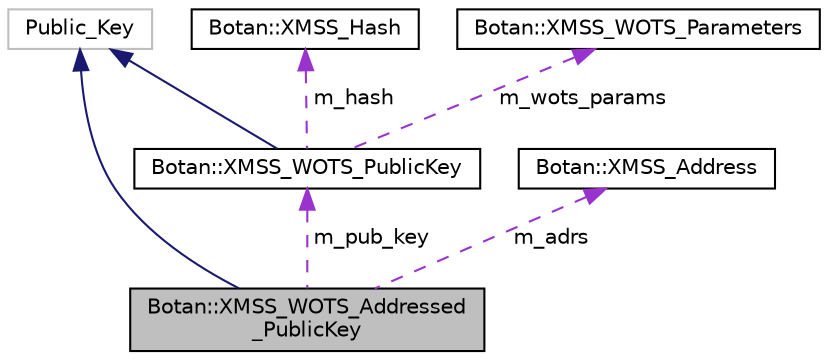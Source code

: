 digraph "Botan::XMSS_WOTS_Addressed_PublicKey"
{
  edge [fontname="Helvetica",fontsize="10",labelfontname="Helvetica",labelfontsize="10"];
  node [fontname="Helvetica",fontsize="10",shape=record];
  Node3 [label="Botan::XMSS_WOTS_Addressed\l_PublicKey",height=0.2,width=0.4,color="black", fillcolor="grey75", style="filled", fontcolor="black"];
  Node4 -> Node3 [dir="back",color="midnightblue",fontsize="10",style="solid",fontname="Helvetica"];
  Node4 [label="Public_Key",height=0.2,width=0.4,color="grey75", fillcolor="white", style="filled"];
  Node5 -> Node3 [dir="back",color="darkorchid3",fontsize="10",style="dashed",label=" m_adrs" ,fontname="Helvetica"];
  Node5 [label="Botan::XMSS_Address",height=0.2,width=0.4,color="black", fillcolor="white", style="filled",URL="$class_botan_1_1_x_m_s_s___address.html"];
  Node6 -> Node3 [dir="back",color="darkorchid3",fontsize="10",style="dashed",label=" m_pub_key" ,fontname="Helvetica"];
  Node6 [label="Botan::XMSS_WOTS_PublicKey",height=0.2,width=0.4,color="black", fillcolor="white", style="filled",URL="$class_botan_1_1_x_m_s_s___w_o_t_s___public_key.html"];
  Node4 -> Node6 [dir="back",color="midnightblue",fontsize="10",style="solid",fontname="Helvetica"];
  Node7 -> Node6 [dir="back",color="darkorchid3",fontsize="10",style="dashed",label=" m_hash" ,fontname="Helvetica"];
  Node7 [label="Botan::XMSS_Hash",height=0.2,width=0.4,color="black", fillcolor="white", style="filled",URL="$class_botan_1_1_x_m_s_s___hash.html"];
  Node8 -> Node6 [dir="back",color="darkorchid3",fontsize="10",style="dashed",label=" m_wots_params" ,fontname="Helvetica"];
  Node8 [label="Botan::XMSS_WOTS_Parameters",height=0.2,width=0.4,color="black", fillcolor="white", style="filled",URL="$class_botan_1_1_x_m_s_s___w_o_t_s___parameters.html"];
}
